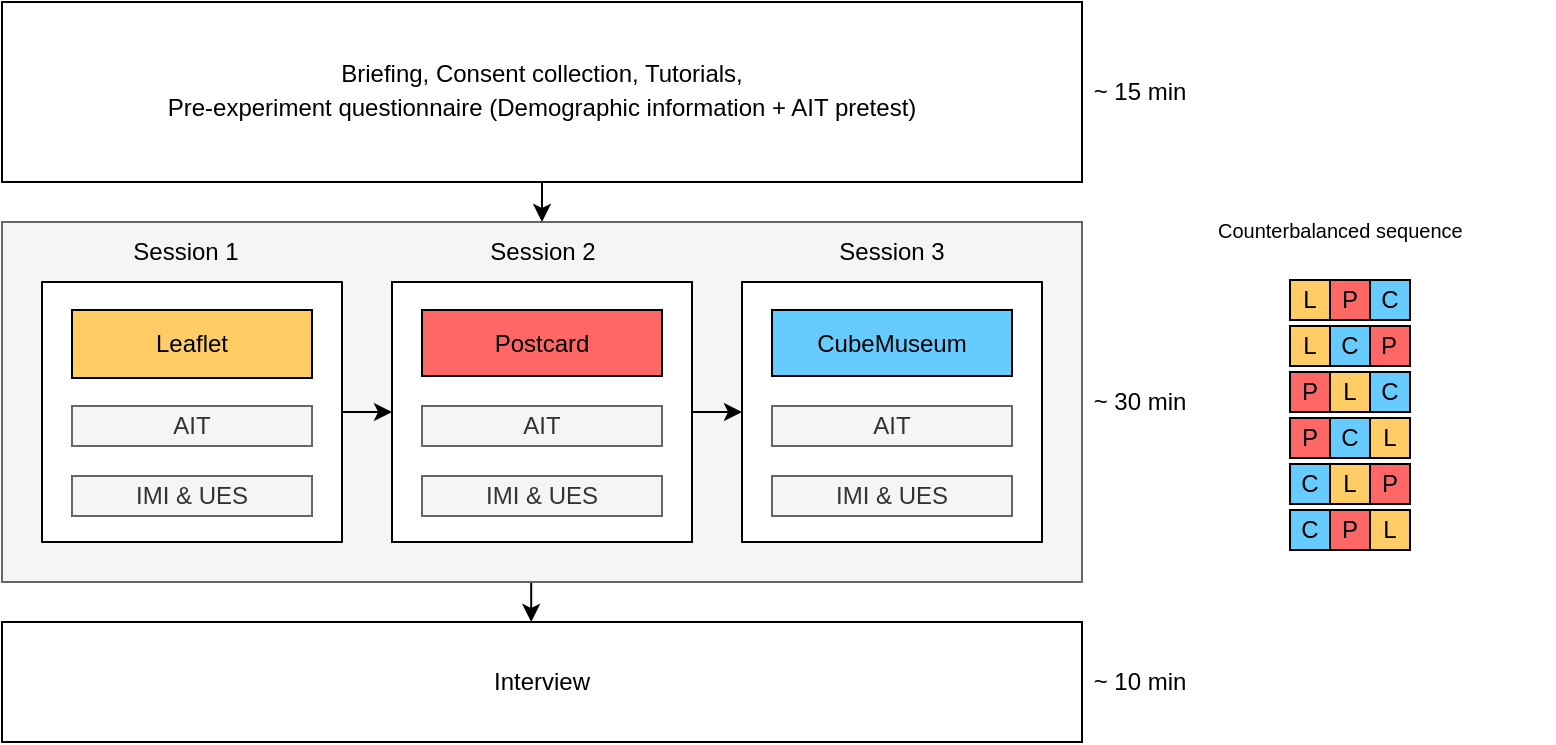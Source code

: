 <mxfile version="15.1.1" type="github">
  <diagram id="YztOMZqRNjCZVYt_EYAs" name="Page-1">
    <mxGraphModel dx="1550" dy="867" grid="1" gridSize="10" guides="1" tooltips="1" connect="1" arrows="1" fold="1" page="1" pageScale="1" pageWidth="980" pageHeight="690" math="0" shadow="0">
      <root>
        <mxCell id="0" />
        <mxCell id="1" parent="0" />
        <mxCell id="ed0Cr6qEdPq9sL8ti0eW-55" style="edgeStyle=orthogonalEdgeStyle;rounded=0;orthogonalLoop=1;jettySize=auto;html=1;exitX=0.5;exitY=1;exitDx=0;exitDy=0;entryX=0.49;entryY=0;entryDx=0;entryDy=0;entryPerimeter=0;" parent="1" source="ed0Cr6qEdPq9sL8ti0eW-13" target="ed0Cr6qEdPq9sL8ti0eW-3" edge="1">
          <mxGeometry relative="1" as="geometry" />
        </mxCell>
        <mxCell id="ed0Cr6qEdPq9sL8ti0eW-13" value="" style="rounded=0;whiteSpace=wrap;html=1;fillColor=#f5f5f5;strokeColor=#666666;fontColor=#333333;" parent="1" vertex="1">
          <mxGeometry x="130" y="200" width="540" height="180" as="geometry" />
        </mxCell>
        <mxCell id="ed0Cr6qEdPq9sL8ti0eW-43" style="edgeStyle=orthogonalEdgeStyle;rounded=0;orthogonalLoop=1;jettySize=auto;html=1;exitX=1;exitY=0.5;exitDx=0;exitDy=0;entryX=0;entryY=0.5;entryDx=0;entryDy=0;" parent="1" source="ed0Cr6qEdPq9sL8ti0eW-15" target="ed0Cr6qEdPq9sL8ti0eW-16" edge="1">
          <mxGeometry relative="1" as="geometry" />
        </mxCell>
        <mxCell id="ed0Cr6qEdPq9sL8ti0eW-15" value="" style="rounded=0;whiteSpace=wrap;html=1;" parent="1" vertex="1">
          <mxGeometry x="150" y="230" width="150" height="130" as="geometry" />
        </mxCell>
        <mxCell id="ed0Cr6qEdPq9sL8ti0eW-49" style="edgeStyle=orthogonalEdgeStyle;rounded=0;orthogonalLoop=1;jettySize=auto;html=1;exitX=1;exitY=0.5;exitDx=0;exitDy=0;entryX=0;entryY=0.5;entryDx=0;entryDy=0;" parent="1" source="ed0Cr6qEdPq9sL8ti0eW-16" target="ed0Cr6qEdPq9sL8ti0eW-17" edge="1">
          <mxGeometry relative="1" as="geometry" />
        </mxCell>
        <mxCell id="ed0Cr6qEdPq9sL8ti0eW-16" value="" style="rounded=0;whiteSpace=wrap;html=1;" parent="1" vertex="1">
          <mxGeometry x="325" y="230" width="150" height="130" as="geometry" />
        </mxCell>
        <mxCell id="ed0Cr6qEdPq9sL8ti0eW-17" value="" style="rounded=0;whiteSpace=wrap;html=1;" parent="1" vertex="1">
          <mxGeometry x="500" y="230" width="150" height="130" as="geometry" />
        </mxCell>
        <mxCell id="ed0Cr6qEdPq9sL8ti0eW-53" style="edgeStyle=orthogonalEdgeStyle;rounded=0;orthogonalLoop=1;jettySize=auto;html=1;exitX=0.5;exitY=1;exitDx=0;exitDy=0;entryX=0.5;entryY=0;entryDx=0;entryDy=0;" parent="1" source="ed0Cr6qEdPq9sL8ti0eW-1" target="ed0Cr6qEdPq9sL8ti0eW-13" edge="1">
          <mxGeometry relative="1" as="geometry" />
        </mxCell>
        <mxCell id="ed0Cr6qEdPq9sL8ti0eW-1" value="Briefing, Consent collection, Tutorials, &lt;br&gt;&lt;span&gt;&lt;span lang=&quot;EN-US&quot; style=&quot;line-height: 150%&quot;&gt;&lt;font face=&quot;Arial&quot;&gt;Pre-experiment questionnaire&amp;nbsp;&lt;/font&gt;&lt;/span&gt;&lt;/span&gt;(Demographic information + AIT pretest)" style="rounded=0;whiteSpace=wrap;html=1;" parent="1" vertex="1">
          <mxGeometry x="130" y="90" width="540" height="90" as="geometry" />
        </mxCell>
        <mxCell id="ed0Cr6qEdPq9sL8ti0eW-3" value="&lt;font face=&quot;Arial&quot;&gt;Interview&lt;/font&gt;" style="rounded=0;whiteSpace=wrap;html=1;" parent="1" vertex="1">
          <mxGeometry x="130" y="400" width="540" height="60" as="geometry" />
        </mxCell>
        <mxCell id="ed0Cr6qEdPq9sL8ti0eW-7" value="&lt;font face=&quot;Arial&quot;&gt;AIT&lt;/font&gt;" style="rounded=0;whiteSpace=wrap;html=1;fillColor=#f5f5f5;strokeColor=#666666;fontColor=#333333;" parent="1" vertex="1">
          <mxGeometry x="165" y="292" width="120" height="20" as="geometry" />
        </mxCell>
        <mxCell id="ed0Cr6qEdPq9sL8ti0eW-8" value="&lt;span style=&quot;font-family: &amp;#34;arial&amp;#34;&quot;&gt;AIT&lt;/span&gt;" style="rounded=0;whiteSpace=wrap;html=1;fillColor=#f5f5f5;strokeColor=#666666;fontColor=#333333;" parent="1" vertex="1">
          <mxGeometry x="340" y="292" width="120" height="20" as="geometry" />
        </mxCell>
        <mxCell id="ed0Cr6qEdPq9sL8ti0eW-9" value="&lt;span style=&quot;font-family: &amp;#34;arial&amp;#34;&quot;&gt;AIT&lt;/span&gt;" style="rounded=0;whiteSpace=wrap;html=1;fillColor=#f5f5f5;strokeColor=#666666;fontColor=#333333;" parent="1" vertex="1">
          <mxGeometry x="515" y="292" width="120" height="20" as="geometry" />
        </mxCell>
        <mxCell id="ed0Cr6qEdPq9sL8ti0eW-10" value="IMI &amp;amp; UES" style="rounded=0;whiteSpace=wrap;html=1;fillColor=#f5f5f5;strokeColor=#666666;fontColor=#333333;" parent="1" vertex="1">
          <mxGeometry x="165" y="327" width="120" height="20" as="geometry" />
        </mxCell>
        <mxCell id="ed0Cr6qEdPq9sL8ti0eW-11" value="&lt;span&gt;IMI &amp;amp; UES&lt;/span&gt;" style="rounded=0;whiteSpace=wrap;html=1;fillColor=#f5f5f5;strokeColor=#666666;fontColor=#333333;" parent="1" vertex="1">
          <mxGeometry x="340" y="327" width="120" height="20" as="geometry" />
        </mxCell>
        <mxCell id="ed0Cr6qEdPq9sL8ti0eW-12" value="&lt;span&gt;IMI &amp;amp; UES&lt;/span&gt;" style="rounded=0;whiteSpace=wrap;html=1;fillColor=#f5f5f5;strokeColor=#666666;fontColor=#333333;" parent="1" vertex="1">
          <mxGeometry x="515" y="327" width="120" height="20" as="geometry" />
        </mxCell>
        <mxCell id="ed0Cr6qEdPq9sL8ti0eW-18" value="&lt;font face=&quot;Arial&quot;&gt;L&lt;/font&gt;" style="rounded=0;whiteSpace=wrap;html=1;fontColor=#000000;fillColor=#ffcc66;" parent="1" vertex="1">
          <mxGeometry x="774" y="229" width="20" height="20" as="geometry" />
        </mxCell>
        <mxCell id="ed0Cr6qEdPq9sL8ti0eW-25" value="&lt;span style=&quot;font-family: &amp;#34;arial&amp;#34;&quot;&gt;L&lt;/span&gt;" style="rounded=0;whiteSpace=wrap;html=1;fontColor=#000000;fillColor=#FFCC66;" parent="1" vertex="1">
          <mxGeometry x="774" y="252" width="20" height="20" as="geometry" />
        </mxCell>
        <mxCell id="ed0Cr6qEdPq9sL8ti0eW-27" value="&lt;font face=&quot;Arial&quot;&gt;P&lt;/font&gt;" style="rounded=0;whiteSpace=wrap;html=1;fillColor=#FF6666;" parent="1" vertex="1">
          <mxGeometry x="794" y="229" width="20" height="20" as="geometry" />
        </mxCell>
        <mxCell id="ed0Cr6qEdPq9sL8ti0eW-28" value="&lt;font face=&quot;Arial&quot;&gt;P&lt;/font&gt;" style="rounded=0;whiteSpace=wrap;html=1;fillColor=#ff6666;" parent="1" vertex="1">
          <mxGeometry x="813" y="252" width="21" height="20" as="geometry" />
        </mxCell>
        <mxCell id="ed0Cr6qEdPq9sL8ti0eW-29" value="&lt;font face=&quot;Arial&quot;&gt;C&lt;/font&gt;" style="rounded=0;whiteSpace=wrap;html=1;fillColor=#66ccff;" parent="1" vertex="1">
          <mxGeometry x="814" y="229" width="20" height="20" as="geometry" />
        </mxCell>
        <mxCell id="ed0Cr6qEdPq9sL8ti0eW-30" value="&lt;span style=&quot;font-family: &amp;#34;arial&amp;#34;&quot;&gt;C&lt;/span&gt;" style="rounded=0;whiteSpace=wrap;html=1;fillColor=#66ccff;" parent="1" vertex="1">
          <mxGeometry x="794" y="252" width="20" height="20" as="geometry" />
        </mxCell>
        <mxCell id="ed0Cr6qEdPq9sL8ti0eW-31" value="&lt;span style=&quot;font-family: &amp;#34;arial&amp;#34;&quot;&gt;P&lt;/span&gt;" style="rounded=0;whiteSpace=wrap;html=1;fillColor=#FF6666;" parent="1" vertex="1">
          <mxGeometry x="774" y="275" width="20" height="20" as="geometry" />
        </mxCell>
        <mxCell id="ed0Cr6qEdPq9sL8ti0eW-32" value="&lt;span style=&quot;font-family: &amp;#34;arial&amp;#34;&quot;&gt;C&lt;/span&gt;" style="rounded=0;whiteSpace=wrap;html=1;fillColor=#66CCFF;" parent="1" vertex="1">
          <mxGeometry x="774" y="321" width="20" height="20" as="geometry" />
        </mxCell>
        <mxCell id="ed0Cr6qEdPq9sL8ti0eW-33" value="&lt;span style=&quot;font-family: &amp;#34;arial&amp;#34;&quot;&gt;L&lt;/span&gt;" style="rounded=0;whiteSpace=wrap;html=1;fillColor=#FFCC66;" parent="1" vertex="1">
          <mxGeometry x="794" y="321" width="20" height="20" as="geometry" />
        </mxCell>
        <mxCell id="ed0Cr6qEdPq9sL8ti0eW-34" value="&lt;span style=&quot;font-family: &amp;#34;arial&amp;#34;&quot;&gt;C&lt;/span&gt;" style="rounded=0;whiteSpace=wrap;html=1;fillColor=#66CCFF;" parent="1" vertex="1">
          <mxGeometry x="774" y="344" width="20" height="20" as="geometry" />
        </mxCell>
        <mxCell id="ed0Cr6qEdPq9sL8ti0eW-35" value="&lt;span style=&quot;font-family: &amp;#34;arial&amp;#34;&quot;&gt;L&lt;/span&gt;" style="rounded=0;whiteSpace=wrap;html=1;fillColor=#FFCC66;" parent="1" vertex="1">
          <mxGeometry x="814" y="344" width="20" height="20" as="geometry" />
        </mxCell>
        <mxCell id="ed0Cr6qEdPq9sL8ti0eW-36" value="&lt;span style=&quot;font-family: &amp;#34;arial&amp;#34;&quot;&gt;P&lt;/span&gt;" style="rounded=0;whiteSpace=wrap;html=1;fillColor=#FF6666;" parent="1" vertex="1">
          <mxGeometry x="814" y="321" width="20" height="20" as="geometry" />
        </mxCell>
        <mxCell id="ed0Cr6qEdPq9sL8ti0eW-37" value="&lt;span style=&quot;font-family: &amp;#34;arial&amp;#34;&quot;&gt;C&lt;/span&gt;" style="rounded=0;whiteSpace=wrap;html=1;fillColor=#66CCFF;" parent="1" vertex="1">
          <mxGeometry x="794" y="298" width="20" height="20" as="geometry" />
        </mxCell>
        <mxCell id="ed0Cr6qEdPq9sL8ti0eW-39" value="&lt;span style=&quot;font-family: &amp;#34;arial&amp;#34;&quot;&gt;C&lt;/span&gt;" style="rounded=0;whiteSpace=wrap;html=1;fillColor=#66CCFF;" parent="1" vertex="1">
          <mxGeometry x="814" y="275" width="20" height="20" as="geometry" />
        </mxCell>
        <mxCell id="ed0Cr6qEdPq9sL8ti0eW-40" value="&lt;span style=&quot;font-family: &amp;#34;arial&amp;#34;&quot;&gt;L&lt;/span&gt;" style="rounded=0;whiteSpace=wrap;html=1;fillColor=#FFCC66;" parent="1" vertex="1">
          <mxGeometry x="794" y="275" width="20" height="20" as="geometry" />
        </mxCell>
        <mxCell id="ed0Cr6qEdPq9sL8ti0eW-41" value="&lt;span style=&quot;font-family: &amp;#34;arial&amp;#34;&quot;&gt;P&lt;/span&gt;" style="rounded=0;whiteSpace=wrap;html=1;fillColor=#FF6666;" parent="1" vertex="1">
          <mxGeometry x="774" y="298" width="20" height="20" as="geometry" />
        </mxCell>
        <mxCell id="ed0Cr6qEdPq9sL8ti0eW-42" value="&lt;span style=&quot;font-family: &amp;#34;arial&amp;#34;&quot;&gt;L&lt;/span&gt;" style="rounded=0;whiteSpace=wrap;html=1;fillColor=#FFCC66;" parent="1" vertex="1">
          <mxGeometry x="814" y="298" width="20" height="20" as="geometry" />
        </mxCell>
        <mxCell id="ed0Cr6qEdPq9sL8ti0eW-52" value="&lt;span style=&quot;font-family: &amp;#34;arial&amp;#34;&quot;&gt;P&lt;/span&gt;" style="rounded=0;whiteSpace=wrap;html=1;fillColor=#FF6666;" parent="1" vertex="1">
          <mxGeometry x="794" y="344" width="20" height="20" as="geometry" />
        </mxCell>
        <mxCell id="ed0Cr6qEdPq9sL8ti0eW-56" value="&lt;font face=&quot;Arial&quot;&gt;~ 10 min&lt;/font&gt;" style="text;html=1;strokeColor=none;fillColor=none;align=center;verticalAlign=middle;whiteSpace=wrap;rounded=0;" parent="1" vertex="1">
          <mxGeometry x="664" y="405" width="70" height="50" as="geometry" />
        </mxCell>
        <mxCell id="ed0Cr6qEdPq9sL8ti0eW-57" value="&lt;font face=&quot;Arial&quot;&gt;~ 30 min&lt;/font&gt;" style="text;html=1;strokeColor=none;fillColor=none;align=center;verticalAlign=middle;whiteSpace=wrap;rounded=0;" parent="1" vertex="1">
          <mxGeometry x="664" y="265" width="70" height="50" as="geometry" />
        </mxCell>
        <mxCell id="ed0Cr6qEdPq9sL8ti0eW-58" value="&lt;font face=&quot;Arial&quot;&gt;~ 15 min&lt;/font&gt;" style="text;html=1;strokeColor=none;fillColor=none;align=center;verticalAlign=middle;whiteSpace=wrap;rounded=0;" parent="1" vertex="1">
          <mxGeometry x="664" y="110" width="70" height="50" as="geometry" />
        </mxCell>
        <mxCell id="ed0Cr6qEdPq9sL8ti0eW-64" value="&lt;span style=&quot;font-family: &amp;#34;arial&amp;#34;&quot;&gt;Session 3&lt;/span&gt;" style="text;html=1;strokeColor=none;fillColor=none;align=center;verticalAlign=middle;whiteSpace=wrap;rounded=0;" parent="1" vertex="1">
          <mxGeometry x="540" y="190" width="70" height="50" as="geometry" />
        </mxCell>
        <mxCell id="ed0Cr6qEdPq9sL8ti0eW-65" value="&lt;span style=&quot;font-family: &amp;#34;arial&amp;#34;&quot;&gt;Session 2&lt;/span&gt;" style="text;html=1;strokeColor=none;fillColor=none;align=center;verticalAlign=middle;whiteSpace=wrap;rounded=0;" parent="1" vertex="1">
          <mxGeometry x="359.5" y="190" width="81" height="50" as="geometry" />
        </mxCell>
        <mxCell id="ed0Cr6qEdPq9sL8ti0eW-66" value="&lt;span style=&quot;font-family: &amp;#34;arial&amp;#34;&quot;&gt;Session 1&lt;/span&gt;" style="text;html=1;strokeColor=none;fillColor=none;align=center;verticalAlign=middle;whiteSpace=wrap;rounded=0;" parent="1" vertex="1">
          <mxGeometry x="165" y="190" width="114" height="50" as="geometry" />
        </mxCell>
        <mxCell id="afxT_G7yyYUA6docVojB-4" value="&lt;font face=&quot;Arial&quot;&gt;Leaflet&lt;/font&gt;" style="rounded=0;whiteSpace=wrap;html=1;fontColor=#000000;fillColor=#ffcc66;" vertex="1" parent="1">
          <mxGeometry x="165" y="244" width="120" height="34" as="geometry" />
        </mxCell>
        <mxCell id="afxT_G7yyYUA6docVojB-5" value="&lt;font face=&quot;Arial&quot;&gt;Postcard&lt;/font&gt;" style="rounded=0;whiteSpace=wrap;html=1;fillColor=#FF6666;" vertex="1" parent="1">
          <mxGeometry x="340" y="244" width="120" height="33" as="geometry" />
        </mxCell>
        <mxCell id="afxT_G7yyYUA6docVojB-7" value="&lt;span style=&quot;font-family: &amp;#34;arial&amp;#34;&quot;&gt;CubeMuseum&lt;/span&gt;" style="rounded=0;whiteSpace=wrap;html=1;fillColor=#66CCFF;" vertex="1" parent="1">
          <mxGeometry x="515" y="244" width="120" height="33" as="geometry" />
        </mxCell>
        <mxCell id="afxT_G7yyYUA6docVojB-10" value="&lt;span style=&quot;color: rgb(0 , 0 , 0) ; font-family: &amp;#34;arial&amp;#34; ; font-style: normal ; font-weight: 400 ; letter-spacing: normal ; text-align: center ; text-indent: 0px ; text-transform: none ; word-spacing: 0px ; display: inline ; float: none&quot;&gt;&lt;font style=&quot;font-size: 10px&quot;&gt;Counterbalanced sequence&lt;/font&gt;&lt;/span&gt;" style="text;whiteSpace=wrap;html=1;" vertex="1" parent="1">
          <mxGeometry x="736" y="190" width="170" height="29" as="geometry" />
        </mxCell>
      </root>
    </mxGraphModel>
  </diagram>
</mxfile>
